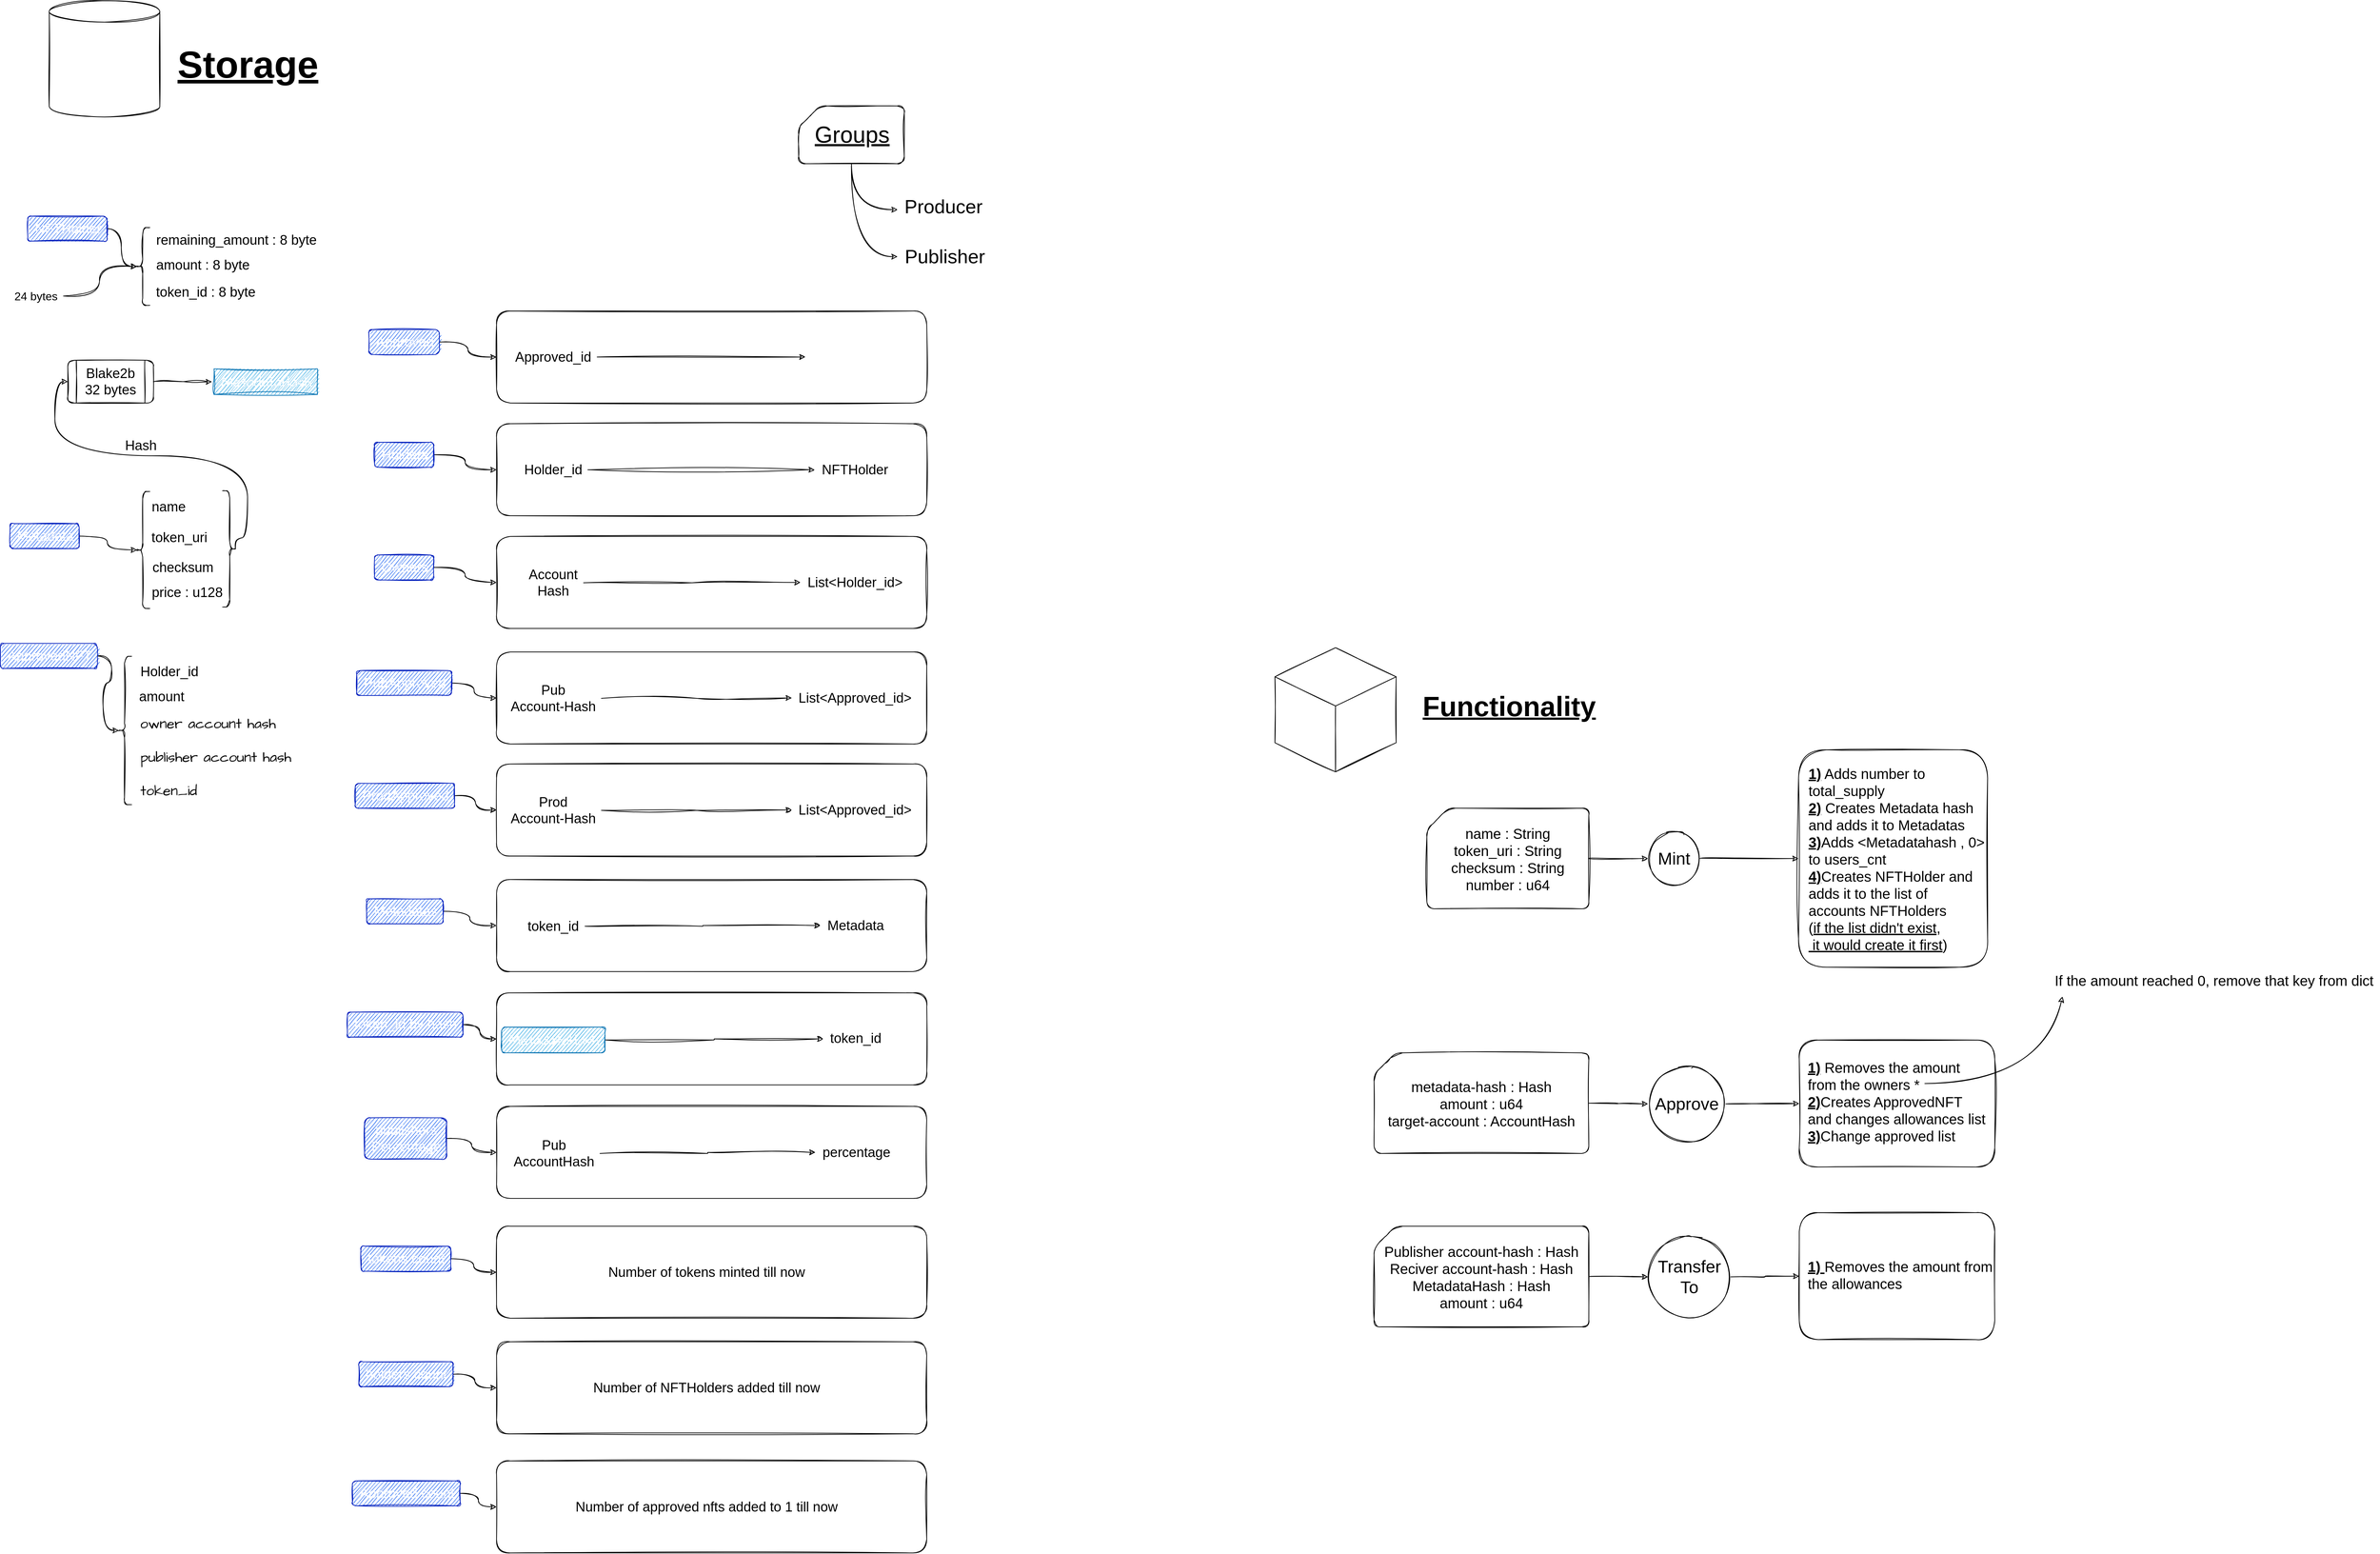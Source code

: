 <mxfile version="20.6.0" type="github">
  <diagram id="slPfWzJpBYyBcs_0Y2tc" name="Page-1">
    <mxGraphModel dx="2431" dy="1477" grid="0" gridSize="10" guides="1" tooltips="1" connect="1" arrows="1" fold="1" page="0" pageScale="1" pageWidth="827" pageHeight="1169" math="0" shadow="0">
      <root>
        <mxCell id="0" />
        <mxCell id="1" parent="0" />
        <mxCell id="fys4buLAGZXGw3ZMUwzv-1" value="" style="shape=cylinder3;whiteSpace=wrap;html=1;boundedLbl=1;backgroundOutline=1;size=15;rounded=1;fillColor=none;fontColor=#ffffff;strokeColor=default;shadow=0;sketch=1;" parent="1" vertex="1">
          <mxGeometry x="-8" y="-107" width="155" height="163" as="geometry" />
        </mxCell>
        <mxCell id="fys4buLAGZXGw3ZMUwzv-2" value="&lt;b style=&quot;font-size: 53px;&quot;&gt;&lt;u style=&quot;font-size: 53px;&quot;&gt;&lt;font style=&quot;font-size: 53px;&quot;&gt;Storage&lt;/font&gt;&lt;/u&gt;&lt;/b&gt;" style="text;html=1;align=center;verticalAlign=middle;resizable=0;points=[];autosize=1;strokeColor=none;fillColor=none;rounded=1;fontSize=53;glass=0;shadow=0;sketch=1;" parent="1" vertex="1">
          <mxGeometry x="162" y="-56" width="215" height="76" as="geometry" />
        </mxCell>
        <mxCell id="fys4buLAGZXGw3ZMUwzv-3" value="" style="shape=curlyBracket;whiteSpace=wrap;html=1;rounded=1;labelPosition=left;verticalLabelPosition=middle;align=right;verticalAlign=middle;fontSize=38;sketch=1;" parent="1" vertex="1">
          <mxGeometry x="113" y="211" width="20" height="109" as="geometry" />
        </mxCell>
        <mxCell id="FFQsLvCmIjyaZJ9t75WD-10" style="edgeStyle=orthogonalEdgeStyle;rounded=1;orthogonalLoop=1;jettySize=auto;html=1;entryX=0.1;entryY=0.5;entryDx=0;entryDy=0;entryPerimeter=0;fontSize=46;sketch=1;curved=1;" parent="1" source="fys4buLAGZXGw3ZMUwzv-8" target="fys4buLAGZXGw3ZMUwzv-3" edge="1">
          <mxGeometry relative="1" as="geometry" />
        </mxCell>
        <mxCell id="fys4buLAGZXGw3ZMUwzv-8" value="NFTHolder" style="text;html=1;align=center;verticalAlign=middle;resizable=0;points=[];autosize=1;strokeColor=#001DBC;fillColor=#0050ef;fontSize=19;strokeWidth=1;rounded=1;sketch=1;fontColor=#ffffff;" parent="1" vertex="1">
          <mxGeometry x="-38" y="195" width="111" height="35" as="geometry" />
        </mxCell>
        <mxCell id="fys4buLAGZXGw3ZMUwzv-4" value="remaining_amount : 8 byte" style="text;html=1;align=center;verticalAlign=middle;resizable=0;points=[];autosize=1;strokeColor=none;fillColor=none;fontSize=19;strokeWidth=1;rounded=1;sketch=1;" parent="1" vertex="1">
          <mxGeometry x="132" y="211" width="243" height="35" as="geometry" />
        </mxCell>
        <mxCell id="FFQsLvCmIjyaZJ9t75WD-22" value="" style="group;sketch=1;rounded=1;" parent="1" vertex="1" connectable="0">
          <mxGeometry x="126" y="416" width="125" height="333" as="geometry" />
        </mxCell>
        <mxCell id="fys4buLAGZXGw3ZMUwzv-5" value="name" style="text;html=1;align=center;verticalAlign=middle;resizable=0;points=[];autosize=1;strokeColor=none;fillColor=none;fontSize=19;strokeWidth=1;rounded=1;sketch=1;" parent="FFQsLvCmIjyaZJ9t75WD-22" vertex="1">
          <mxGeometry y="169" width="66" height="35" as="geometry" />
        </mxCell>
        <mxCell id="fys4buLAGZXGw3ZMUwzv-6" value="token_uri" style="text;html=1;align=center;verticalAlign=middle;resizable=0;points=[];autosize=1;strokeColor=none;fillColor=none;fontSize=19;strokeWidth=1;rounded=1;sketch=1;" parent="FFQsLvCmIjyaZJ9t75WD-22" vertex="1">
          <mxGeometry y="212" width="96" height="35" as="geometry" />
        </mxCell>
        <mxCell id="fys4buLAGZXGw3ZMUwzv-7" value="checksum" style="text;html=1;align=center;verticalAlign=middle;resizable=0;points=[];autosize=1;strokeColor=none;fillColor=none;fontSize=19;strokeWidth=1;rounded=1;sketch=1;" parent="FFQsLvCmIjyaZJ9t75WD-22" vertex="1">
          <mxGeometry x="0.5" y="254" width="104" height="35" as="geometry" />
        </mxCell>
        <mxCell id="FFQsLvCmIjyaZJ9t75WD-30" value="" style="shape=curlyBracket;whiteSpace=wrap;html=1;rounded=1;flipH=1;labelPosition=right;verticalLabelPosition=middle;align=left;verticalAlign=middle;shadow=0;glass=0;strokeColor=default;fontSize=19;fillColor=none;gradientColor=default;sketch=1;" parent="FFQsLvCmIjyaZJ9t75WD-22" vertex="1">
          <mxGeometry x="109" y="164" width="20" height="163" as="geometry" />
        </mxCell>
        <mxCell id="FFQsLvCmIjyaZJ9t75WD-34" value="Hash" style="text;html=1;align=center;verticalAlign=middle;resizable=0;points=[];autosize=1;strokeColor=none;fillColor=none;fontSize=19;sketch=1;rounded=1;" parent="FFQsLvCmIjyaZJ9t75WD-22" vertex="1">
          <mxGeometry x="-37" y="83" width="62" height="35" as="geometry" />
        </mxCell>
        <mxCell id="TIqElKuYXnwf6aJma85_-64" value="price : u128" style="text;html=1;align=center;verticalAlign=middle;resizable=0;points=[];autosize=1;strokeColor=none;fillColor=none;fontSize=19;strokeWidth=1;rounded=1;sketch=1;" vertex="1" parent="FFQsLvCmIjyaZJ9t75WD-22">
          <mxGeometry y="289" width="117" height="35" as="geometry" />
        </mxCell>
        <mxCell id="jut3q2HTJbx5DlrBCJ6_-7" style="edgeStyle=orthogonalEdgeStyle;rounded=1;orthogonalLoop=1;jettySize=auto;html=1;entryX=0.1;entryY=0.5;entryDx=0;entryDy=0;entryPerimeter=0;sketch=1;curved=1;" parent="1" source="FFQsLvCmIjyaZJ9t75WD-25" target="FFQsLvCmIjyaZJ9t75WD-26" edge="1">
          <mxGeometry relative="1" as="geometry" />
        </mxCell>
        <mxCell id="FFQsLvCmIjyaZJ9t75WD-25" value="Metadata" style="text;html=1;align=center;verticalAlign=middle;resizable=0;points=[];autosize=1;strokeColor=#001DBC;fillColor=#0050ef;fontSize=19;strokeWidth=1;rounded=1;fontColor=#ffffff;sketch=1;" parent="1" vertex="1">
          <mxGeometry x="-63" y="626" width="97" height="35" as="geometry" />
        </mxCell>
        <mxCell id="FFQsLvCmIjyaZJ9t75WD-26" value="" style="shape=curlyBracket;whiteSpace=wrap;html=1;rounded=1;labelPosition=left;verticalLabelPosition=middle;align=right;verticalAlign=middle;fontSize=38;sketch=1;" parent="1" vertex="1">
          <mxGeometry x="113" y="581" width="20" height="164" as="geometry" />
        </mxCell>
        <mxCell id="FFQsLvCmIjyaZJ9t75WD-29" value="token_id : 8 byte" style="text;html=1;align=center;verticalAlign=middle;resizable=0;points=[];autosize=1;strokeColor=none;fillColor=none;fontSize=19;strokeWidth=1;rounded=1;sketch=1;" parent="1" vertex="1">
          <mxGeometry x="132" y="284" width="157" height="35" as="geometry" />
        </mxCell>
        <mxCell id="TIqElKuYXnwf6aJma85_-66" style="edgeStyle=orthogonalEdgeStyle;rounded=0;sketch=1;hachureGap=4;jiggle=2;orthogonalLoop=1;jettySize=auto;html=1;entryX=-0.019;entryY=0.508;entryDx=0;entryDy=0;entryPerimeter=0;fontFamily=Architects Daughter;fontSource=https%3A%2F%2Ffonts.googleapis.com%2Fcss%3Ffamily%3DArchitects%2BDaughter;fontSize=16;" edge="1" parent="1" source="FFQsLvCmIjyaZJ9t75WD-31" target="TIqElKuYXnwf6aJma85_-65">
          <mxGeometry relative="1" as="geometry" />
        </mxCell>
        <mxCell id="FFQsLvCmIjyaZJ9t75WD-31" value="Blake2b&lt;br&gt;32 bytes" style="shape=process;whiteSpace=wrap;html=1;backgroundOutline=1;rounded=1;shadow=0;glass=0;strokeColor=default;fontSize=19;fillColor=none;gradientColor=default;sketch=1;" parent="1" vertex="1">
          <mxGeometry x="18" y="397" width="120" height="60" as="geometry" />
        </mxCell>
        <mxCell id="FFQsLvCmIjyaZJ9t75WD-32" style="edgeStyle=orthogonalEdgeStyle;rounded=1;orthogonalLoop=1;jettySize=auto;html=1;exitX=0.1;exitY=0.5;exitDx=0;exitDy=0;exitPerimeter=0;entryX=0;entryY=0.5;entryDx=0;entryDy=0;fontSize=19;sketch=1;curved=1;" parent="1" source="FFQsLvCmIjyaZJ9t75WD-30" target="FFQsLvCmIjyaZJ9t75WD-31" edge="1">
          <mxGeometry relative="1" as="geometry">
            <Array as="points">
              <mxPoint x="270" y="646" />
              <mxPoint x="270" y="531" />
              <mxPoint y="531" />
              <mxPoint y="427" />
            </Array>
          </mxGeometry>
        </mxCell>
        <mxCell id="jut3q2HTJbx5DlrBCJ6_-8" style="edgeStyle=orthogonalEdgeStyle;rounded=1;sketch=1;hachureGap=4;jiggle=2;orthogonalLoop=1;jettySize=auto;html=1;entryX=0.1;entryY=0.5;entryDx=0;entryDy=0;entryPerimeter=0;fontFamily=Architects Daughter;fontSource=https%3A%2F%2Ffonts.googleapis.com%2Fcss%3Ffamily%3DArchitects%2BDaughter;fontSize=16;curved=1;" parent="1" source="FFQsLvCmIjyaZJ9t75WD-36" target="fys4buLAGZXGw3ZMUwzv-3" edge="1">
          <mxGeometry relative="1" as="geometry" />
        </mxCell>
        <mxCell id="FFQsLvCmIjyaZJ9t75WD-36" value="24 bytes" style="text;html=1;align=center;verticalAlign=middle;resizable=0;points=[];autosize=1;fontSize=16;sketch=1;rounded=1;" parent="1" vertex="1">
          <mxGeometry x="-66" y="291.5" width="78" height="31" as="geometry" />
        </mxCell>
        <mxCell id="FFQsLvCmIjyaZJ9t75WD-60" value="Groups" style="text;html=1;align=center;verticalAlign=middle;resizable=0;points=[];autosize=1;strokeColor=none;fillColor=none;fontSize=32;fontStyle=4;sketch=1;rounded=1;" parent="1" vertex="1">
          <mxGeometry x="1055" y="56" width="123" height="50" as="geometry" />
        </mxCell>
        <mxCell id="FFQsLvCmIjyaZJ9t75WD-61" value="Producer" style="text;html=1;align=center;verticalAlign=middle;resizable=0;points=[];autosize=1;strokeColor=none;fillColor=none;fontSize=27;sketch=1;rounded=1;" parent="1" vertex="1">
          <mxGeometry x="1181" y="159.5" width="128" height="44" as="geometry" />
        </mxCell>
        <mxCell id="FFQsLvCmIjyaZJ9t75WD-62" value="Publisher" style="text;html=1;align=center;verticalAlign=middle;resizable=0;points=[];autosize=1;strokeColor=none;fillColor=none;fontSize=27;sketch=1;rounded=1;" parent="1" vertex="1">
          <mxGeometry x="1181" y="230" width="131" height="44" as="geometry" />
        </mxCell>
        <mxCell id="FFQsLvCmIjyaZJ9t75WD-71" style="edgeStyle=orthogonalEdgeStyle;rounded=1;orthogonalLoop=1;jettySize=auto;html=1;entryX=0.001;entryY=0.601;entryDx=0;entryDy=0;entryPerimeter=0;fontSize=27;sketch=1;curved=1;" parent="1" source="FFQsLvCmIjyaZJ9t75WD-64" target="FFQsLvCmIjyaZJ9t75WD-61" edge="1">
          <mxGeometry relative="1" as="geometry" />
        </mxCell>
        <mxCell id="FFQsLvCmIjyaZJ9t75WD-72" style="edgeStyle=orthogonalEdgeStyle;rounded=1;orthogonalLoop=1;jettySize=auto;html=1;entryX=0.001;entryY=0.496;entryDx=0;entryDy=0;entryPerimeter=0;fontSize=27;sketch=1;curved=1;" parent="1" source="FFQsLvCmIjyaZJ9t75WD-64" target="FFQsLvCmIjyaZJ9t75WD-62" edge="1">
          <mxGeometry relative="1" as="geometry" />
        </mxCell>
        <mxCell id="FFQsLvCmIjyaZJ9t75WD-64" value="" style="shape=card;whiteSpace=wrap;html=1;rounded=1;shadow=0;glass=0;strokeColor=default;fontSize=27;fillColor=none;gradientColor=default;sketch=1;" parent="1" vertex="1">
          <mxGeometry x="1042.5" y="40.5" width="148" height="81" as="geometry" />
        </mxCell>
        <mxCell id="FFQsLvCmIjyaZJ9t75WD-73" value="" style="html=1;whiteSpace=wrap;shape=isoCube2;backgroundOutline=1;isoAngle=15;rounded=1;shadow=0;glass=0;strokeColor=default;fontSize=27;fillColor=none;gradientColor=default;sketch=1;" parent="1" vertex="1">
          <mxGeometry x="1710" y="800" width="170" height="174" as="geometry" />
        </mxCell>
        <mxCell id="FFQsLvCmIjyaZJ9t75WD-74" value="Functionality" style="text;html=1;align=center;verticalAlign=middle;resizable=0;points=[];autosize=1;strokeColor=none;fillColor=none;fontSize=39;fontStyle=5;sketch=1;rounded=1;" parent="1" vertex="1">
          <mxGeometry x="1907" y="853" width="261" height="59" as="geometry" />
        </mxCell>
        <mxCell id="FFQsLvCmIjyaZJ9t75WD-81" style="edgeStyle=orthogonalEdgeStyle;rounded=1;orthogonalLoop=1;jettySize=auto;html=1;entryX=0;entryY=0.5;entryDx=0;entryDy=0;fontSize=20;sketch=1;curved=1;" parent="1" source="FFQsLvCmIjyaZJ9t75WD-75" target="FFQsLvCmIjyaZJ9t75WD-80" edge="1">
          <mxGeometry relative="1" as="geometry" />
        </mxCell>
        <mxCell id="FFQsLvCmIjyaZJ9t75WD-75" value="Mint" style="ellipse;whiteSpace=wrap;html=1;aspect=fixed;rounded=1;shadow=0;glass=0;strokeColor=default;fontSize=24;fillColor=none;gradientColor=default;sketch=1;" parent="1" vertex="1">
          <mxGeometry x="2233" y="1059" width="73" height="73" as="geometry" />
        </mxCell>
        <mxCell id="FFQsLvCmIjyaZJ9t75WD-78" style="edgeStyle=orthogonalEdgeStyle;rounded=1;orthogonalLoop=1;jettySize=auto;html=1;entryX=0;entryY=0.5;entryDx=0;entryDy=0;fontSize=20;sketch=1;curved=1;" parent="1" source="FFQsLvCmIjyaZJ9t75WD-77" target="FFQsLvCmIjyaZJ9t75WD-75" edge="1">
          <mxGeometry relative="1" as="geometry" />
        </mxCell>
        <mxCell id="FFQsLvCmIjyaZJ9t75WD-77" value="name : String&lt;br style=&quot;font-size: 20px;&quot;&gt;token_uri : String&lt;br style=&quot;font-size: 20px;&quot;&gt;checksum : String&lt;br style=&quot;font-size: 20px;&quot;&gt;number : u64" style="shape=card;whiteSpace=wrap;html=1;rounded=1;shadow=0;glass=0;strokeColor=default;fontSize=20;fillColor=none;gradientColor=default;sketch=1;" parent="1" vertex="1">
          <mxGeometry x="1923" y="1025" width="227" height="141" as="geometry" />
        </mxCell>
        <mxCell id="FFQsLvCmIjyaZJ9t75WD-80" value="&lt;div style=&quot;text-align: center;&quot;&gt;&lt;br&gt;&lt;/div&gt;" style="rounded=1;whiteSpace=wrap;html=1;shadow=0;glass=0;strokeColor=default;fontSize=20;fillColor=none;gradientColor=default;align=left;sketch=1;" parent="1" vertex="1">
          <mxGeometry x="2444" y="943.13" width="265" height="304.75" as="geometry" />
        </mxCell>
        <mxCell id="FFQsLvCmIjyaZJ9t75WD-82" value="&lt;b&gt;&lt;u&gt;1)&lt;/u&gt;&lt;/b&gt; Adds number to &lt;br&gt;total_supply&lt;br&gt;&lt;b&gt;&lt;u&gt;2)&lt;/u&gt;&lt;/b&gt; Creates Metadata hash &lt;br&gt;and adds it to Metadatas&lt;br&gt;&lt;b&gt;&lt;u&gt;3)&lt;/u&gt;&lt;/b&gt;Adds &amp;lt;Metadatahash , 0&amp;gt;&lt;br&gt;to users_cnt&lt;br&gt;&lt;b&gt;&lt;u&gt;4)&lt;/u&gt;&lt;/b&gt;Creates NFTHolder and &lt;br&gt;adds it to the list of &lt;br&gt;accounts NFTHolders&lt;br&gt;(&lt;u&gt;if the list didn&#39;t exist,&lt;br&gt;&amp;nbsp;it would create it first&lt;/u&gt;)" style="text;align=left;verticalAlign=middle;resizable=0;points=[];autosize=1;strokeColor=none;fillColor=none;fontSize=20;labelPosition=center;verticalLabelPosition=middle;html=1;sketch=1;rounded=1;" parent="1" vertex="1">
          <mxGeometry x="2456" y="957.5" width="265" height="276" as="geometry" />
        </mxCell>
        <mxCell id="FFQsLvCmIjyaZJ9t75WD-90" value="" style="shape=curlyBracket;whiteSpace=wrap;html=1;rounded=1;labelPosition=left;verticalLabelPosition=middle;align=right;verticalAlign=middle;fontSize=38;sketch=1;" parent="1" vertex="1">
          <mxGeometry x="87.5" y="812" width="20" height="208" as="geometry" />
        </mxCell>
        <mxCell id="FFQsLvCmIjyaZJ9t75WD-91" style="edgeStyle=orthogonalEdgeStyle;rounded=1;orthogonalLoop=1;jettySize=auto;html=1;entryX=0.1;entryY=0.5;entryDx=0;entryDy=0;entryPerimeter=0;fontSize=46;sketch=1;curved=1;" parent="1" source="FFQsLvCmIjyaZJ9t75WD-92" target="FFQsLvCmIjyaZJ9t75WD-90" edge="1">
          <mxGeometry relative="1" as="geometry" />
        </mxCell>
        <mxCell id="FFQsLvCmIjyaZJ9t75WD-92" value="ApprovedNFT" style="text;html=1;align=center;verticalAlign=middle;resizable=0;points=[];autosize=1;strokeColor=#001DBC;fillColor=#0050ef;fontSize=19;strokeWidth=1;rounded=1;sketch=1;fontColor=#ffffff;" parent="1" vertex="1">
          <mxGeometry x="-76.5" y="794" width="136" height="35" as="geometry" />
        </mxCell>
        <mxCell id="FFQsLvCmIjyaZJ9t75WD-94" value="amount" style="text;html=1;align=left;verticalAlign=middle;resizable=0;points=[];autosize=1;strokeColor=none;fillColor=none;fontSize=19;strokeWidth=1;rounded=1;sketch=1;" parent="1" vertex="1">
          <mxGeometry x="116" y="851" width="81" height="35" as="geometry" />
        </mxCell>
        <mxCell id="FFQsLvCmIjyaZJ9t75WD-95" style="edgeStyle=orthogonalEdgeStyle;rounded=1;orthogonalLoop=1;jettySize=auto;html=1;entryX=0;entryY=0.5;entryDx=0;entryDy=0;fontSize=20;sketch=1;curved=1;" parent="1" source="FFQsLvCmIjyaZJ9t75WD-96" target="FFQsLvCmIjyaZJ9t75WD-99" edge="1">
          <mxGeometry relative="1" as="geometry" />
        </mxCell>
        <mxCell id="FFQsLvCmIjyaZJ9t75WD-96" value="Approve" style="ellipse;whiteSpace=wrap;html=1;aspect=fixed;rounded=1;shadow=0;glass=0;strokeColor=default;fontSize=24;fillColor=none;gradientColor=default;sketch=1;" parent="1" vertex="1">
          <mxGeometry x="2233" y="1385" width="109" height="109" as="geometry" />
        </mxCell>
        <mxCell id="FFQsLvCmIjyaZJ9t75WD-97" style="edgeStyle=orthogonalEdgeStyle;rounded=1;orthogonalLoop=1;jettySize=auto;html=1;entryX=0;entryY=0.5;entryDx=0;entryDy=0;fontSize=20;sketch=1;curved=1;" parent="1" source="FFQsLvCmIjyaZJ9t75WD-98" target="FFQsLvCmIjyaZJ9t75WD-96" edge="1">
          <mxGeometry relative="1" as="geometry" />
        </mxCell>
        <mxCell id="FFQsLvCmIjyaZJ9t75WD-98" value="metadata-hash : Hash&lt;br&gt;amount : u64&lt;br&gt;target-account : AccountHash" style="shape=card;whiteSpace=wrap;html=1;rounded=1;shadow=0;glass=0;strokeColor=default;fontSize=20;fillColor=none;gradientColor=default;sketch=1;" parent="1" vertex="1">
          <mxGeometry x="1849" y="1368" width="301" height="141" as="geometry" />
        </mxCell>
        <mxCell id="FFQsLvCmIjyaZJ9t75WD-99" value="&lt;div style=&quot;text-align: center;&quot;&gt;&lt;br&gt;&lt;/div&gt;" style="rounded=1;whiteSpace=wrap;html=1;shadow=0;glass=0;strokeColor=default;fontSize=20;fillColor=none;gradientColor=default;align=left;sketch=1;" parent="1" vertex="1">
          <mxGeometry x="2445" y="1350" width="274" height="178" as="geometry" />
        </mxCell>
        <mxCell id="FFQsLvCmIjyaZJ9t75WD-100" value="&lt;b&gt;&lt;u&gt;1)&lt;/u&gt;&lt;/b&gt; Removes the amount&amp;nbsp;&lt;br&gt;from the owners *&lt;br&gt;&lt;b&gt;&lt;u&gt;2)&lt;/u&gt;&lt;/b&gt;Creates ApprovedNFT&amp;nbsp;&lt;br&gt;and changes allowances list&lt;br&gt;&lt;b&gt;&lt;u&gt;3)&lt;/u&gt;&lt;/b&gt;Change approved list" style="text;align=left;verticalAlign=middle;resizable=0;points=[];autosize=1;strokeColor=none;fillColor=none;fontSize=20;labelPosition=center;verticalLabelPosition=middle;html=1;sketch=1;rounded=1;" parent="1" vertex="1">
          <mxGeometry x="2455" y="1370" width="267" height="132" as="geometry" />
        </mxCell>
        <mxCell id="FFQsLvCmIjyaZJ9t75WD-107" value="" style="endArrow=classic;html=1;rounded=1;fontSize=20;sketch=1;curved=1;" parent="1" edge="1">
          <mxGeometry width="50" height="50" relative="1" as="geometry">
            <mxPoint x="2621" y="1411" as="sourcePoint" />
            <mxPoint x="2814" y="1289" as="targetPoint" />
            <Array as="points">
              <mxPoint x="2786" y="1408" />
            </Array>
          </mxGeometry>
        </mxCell>
        <mxCell id="FFQsLvCmIjyaZJ9t75WD-108" value="If the amount reached 0, remove that key from dict" style="text;html=1;align=center;verticalAlign=middle;resizable=0;points=[];autosize=1;strokeColor=none;fillColor=none;fontSize=20;sketch=1;rounded=1;" parent="1" vertex="1">
          <mxGeometry x="2793" y="1247.88" width="465" height="36" as="geometry" />
        </mxCell>
        <mxCell id="jut3q2HTJbx5DlrBCJ6_-1" style="edgeStyle=orthogonalEdgeStyle;rounded=1;orthogonalLoop=1;jettySize=auto;html=1;entryX=0;entryY=0.5;entryDx=0;entryDy=0;fontSize=20;sketch=1;curved=1;" parent="1" source="jut3q2HTJbx5DlrBCJ6_-2" target="jut3q2HTJbx5DlrBCJ6_-5" edge="1">
          <mxGeometry relative="1" as="geometry" />
        </mxCell>
        <mxCell id="jut3q2HTJbx5DlrBCJ6_-2" value="Transfer&lt;br&gt;To" style="ellipse;whiteSpace=wrap;html=1;aspect=fixed;rounded=1;shadow=0;glass=0;strokeColor=default;fontSize=24;fillColor=none;gradientColor=default;sketch=1;" parent="1" vertex="1">
          <mxGeometry x="2233" y="1624" width="116" height="116" as="geometry" />
        </mxCell>
        <mxCell id="jut3q2HTJbx5DlrBCJ6_-3" style="edgeStyle=orthogonalEdgeStyle;rounded=1;orthogonalLoop=1;jettySize=auto;html=1;entryX=0;entryY=0.5;entryDx=0;entryDy=0;fontSize=20;sketch=1;curved=1;" parent="1" source="jut3q2HTJbx5DlrBCJ6_-4" target="jut3q2HTJbx5DlrBCJ6_-2" edge="1">
          <mxGeometry relative="1" as="geometry" />
        </mxCell>
        <mxCell id="jut3q2HTJbx5DlrBCJ6_-4" value="Publisher account-hash : Hash&lt;br&gt;Reciver account-hash : Hash&lt;br&gt;MetadataHash : Hash&lt;br&gt;amount : u64" style="shape=card;whiteSpace=wrap;html=1;rounded=1;shadow=0;glass=0;strokeColor=default;fontSize=20;fillColor=none;gradientColor=default;sketch=1;" parent="1" vertex="1">
          <mxGeometry x="1849" y="1611" width="301" height="141" as="geometry" />
        </mxCell>
        <mxCell id="jut3q2HTJbx5DlrBCJ6_-5" value="&lt;div style=&quot;text-align: center;&quot;&gt;&lt;br&gt;&lt;/div&gt;" style="rounded=1;whiteSpace=wrap;html=1;shadow=0;glass=0;strokeColor=default;fontSize=20;fillColor=none;gradientColor=default;align=left;sketch=1;" parent="1" vertex="1">
          <mxGeometry x="2445" y="1592" width="274" height="178" as="geometry" />
        </mxCell>
        <mxCell id="jut3q2HTJbx5DlrBCJ6_-6" value="&lt;u style=&quot;font-weight: bold;&quot;&gt;1) &lt;/u&gt;Removes the amount from&lt;br&gt;the allowances&amp;nbsp;" style="text;align=left;verticalAlign=middle;resizable=0;points=[];autosize=1;strokeColor=none;fillColor=none;fontSize=20;labelPosition=center;verticalLabelPosition=middle;html=1;sketch=1;rounded=1;" parent="1" vertex="1">
          <mxGeometry x="2455" y="1649" width="277" height="60" as="geometry" />
        </mxCell>
        <mxCell id="jut3q2HTJbx5DlrBCJ6_-9" value="Holder_id" style="text;html=1;align=center;verticalAlign=middle;resizable=0;points=[];autosize=1;strokeColor=none;fillColor=none;fontSize=19;strokeWidth=1;rounded=1;sketch=1;" parent="1" vertex="1">
          <mxGeometry x="110" y="816" width="99" height="35" as="geometry" />
        </mxCell>
        <mxCell id="TIqElKuYXnwf6aJma85_-1" value="" style="rounded=1;whiteSpace=wrap;html=1;sketch=1;" vertex="1" parent="1">
          <mxGeometry x="619" y="328" width="603" height="129" as="geometry" />
        </mxCell>
        <mxCell id="TIqElKuYXnwf6aJma85_-3" style="edgeStyle=orthogonalEdgeStyle;rounded=0;orthogonalLoop=1;jettySize=auto;html=1;entryX=0;entryY=0.5;entryDx=0;entryDy=0;curved=1;sketch=1;" edge="1" parent="1" source="TIqElKuYXnwf6aJma85_-2" target="TIqElKuYXnwf6aJma85_-1">
          <mxGeometry relative="1" as="geometry" />
        </mxCell>
        <mxCell id="TIqElKuYXnwf6aJma85_-2" value="Approved" style="text;html=1;align=center;verticalAlign=middle;resizable=0;points=[];autosize=1;strokeColor=#001DBC;fillColor=#0050ef;fontSize=19;strokeWidth=1;rounded=1;sketch=1;fontColor=#ffffff;" vertex="1" parent="1">
          <mxGeometry x="440" y="354" width="99" height="35" as="geometry" />
        </mxCell>
        <mxCell id="TIqElKuYXnwf6aJma85_-6" style="edgeStyle=orthogonalEdgeStyle;rounded=0;sketch=1;hachureGap=4;jiggle=2;orthogonalLoop=1;jettySize=auto;html=1;fontFamily=Architects Daughter;fontSource=https%3A%2F%2Ffonts.googleapis.com%2Fcss%3Ffamily%3DArchitects%2BDaughter;fontSize=16;" edge="1" parent="1" source="TIqElKuYXnwf6aJma85_-4" target="TIqElKuYXnwf6aJma85_-5">
          <mxGeometry relative="1" as="geometry" />
        </mxCell>
        <mxCell id="TIqElKuYXnwf6aJma85_-4" value="Approved_id" style="text;html=1;align=center;verticalAlign=middle;resizable=0;points=[];autosize=1;strokeColor=none;fillColor=none;fontSize=19;strokeWidth=1;rounded=1;sketch=1;" vertex="1" parent="1">
          <mxGeometry x="635" y="375" width="125" height="35" as="geometry" />
        </mxCell>
        <mxCell id="TIqElKuYXnwf6aJma85_-5" value="&lt;span style=&quot;color: rgb(255, 255, 255);&quot;&gt;ApprovedNFT&lt;/span&gt;" style="text;html=1;align=center;verticalAlign=middle;resizable=0;points=[];autosize=1;strokeColor=none;fillColor=none;fontSize=19;strokeWidth=1;rounded=1;sketch=1;" vertex="1" parent="1">
          <mxGeometry x="1052" y="375" width="136" height="35" as="geometry" />
        </mxCell>
        <mxCell id="TIqElKuYXnwf6aJma85_-7" value="" style="rounded=1;whiteSpace=wrap;html=1;sketch=1;" vertex="1" parent="1">
          <mxGeometry x="619" y="486" width="603" height="129" as="geometry" />
        </mxCell>
        <mxCell id="TIqElKuYXnwf6aJma85_-8" style="edgeStyle=orthogonalEdgeStyle;rounded=0;orthogonalLoop=1;jettySize=auto;html=1;entryX=0;entryY=0.5;entryDx=0;entryDy=0;curved=1;sketch=1;" edge="1" parent="1" source="TIqElKuYXnwf6aJma85_-9" target="TIqElKuYXnwf6aJma85_-7">
          <mxGeometry relative="1" as="geometry" />
        </mxCell>
        <mxCell id="TIqElKuYXnwf6aJma85_-9" value="Holders" style="text;html=1;align=center;verticalAlign=middle;resizable=0;points=[];autosize=1;strokeColor=#001DBC;fillColor=#0050ef;fontSize=19;strokeWidth=1;rounded=1;sketch=1;fontColor=#ffffff;" vertex="1" parent="1">
          <mxGeometry x="448" y="512" width="83" height="35" as="geometry" />
        </mxCell>
        <mxCell id="TIqElKuYXnwf6aJma85_-10" style="edgeStyle=orthogonalEdgeStyle;rounded=0;sketch=1;hachureGap=4;jiggle=2;orthogonalLoop=1;jettySize=auto;html=1;fontFamily=Architects Daughter;fontSource=https%3A%2F%2Ffonts.googleapis.com%2Fcss%3Ffamily%3DArchitects%2BDaughter;fontSize=16;" edge="1" parent="1" source="TIqElKuYXnwf6aJma85_-11" target="TIqElKuYXnwf6aJma85_-12">
          <mxGeometry relative="1" as="geometry" />
        </mxCell>
        <mxCell id="TIqElKuYXnwf6aJma85_-11" value="Holder_id" style="text;html=1;align=center;verticalAlign=middle;resizable=0;points=[];autosize=1;strokeColor=none;fillColor=none;fontSize=19;strokeWidth=1;rounded=1;sketch=1;" vertex="1" parent="1">
          <mxGeometry x="648" y="533" width="99" height="35" as="geometry" />
        </mxCell>
        <mxCell id="TIqElKuYXnwf6aJma85_-12" value="NFTHolder" style="text;html=1;align=center;verticalAlign=middle;resizable=0;points=[];autosize=1;strokeColor=none;fillColor=none;fontSize=19;strokeWidth=1;rounded=1;sketch=1;" vertex="1" parent="1">
          <mxGeometry x="1065" y="533" width="111" height="35" as="geometry" />
        </mxCell>
        <mxCell id="TIqElKuYXnwf6aJma85_-13" value="" style="rounded=1;whiteSpace=wrap;html=1;sketch=1;" vertex="1" parent="1">
          <mxGeometry x="619" y="644" width="603" height="129" as="geometry" />
        </mxCell>
        <mxCell id="TIqElKuYXnwf6aJma85_-14" style="edgeStyle=orthogonalEdgeStyle;rounded=0;orthogonalLoop=1;jettySize=auto;html=1;entryX=0;entryY=0.5;entryDx=0;entryDy=0;curved=1;sketch=1;" edge="1" parent="1" source="TIqElKuYXnwf6aJma85_-15" target="TIqElKuYXnwf6aJma85_-13">
          <mxGeometry relative="1" as="geometry" />
        </mxCell>
        <mxCell id="TIqElKuYXnwf6aJma85_-15" value="Owners" style="text;html=1;align=center;verticalAlign=middle;resizable=0;points=[];autosize=1;strokeColor=#001DBC;fillColor=#0050ef;fontSize=19;strokeWidth=1;rounded=1;sketch=1;fontColor=#ffffff;" vertex="1" parent="1">
          <mxGeometry x="448" y="670" width="83" height="35" as="geometry" />
        </mxCell>
        <mxCell id="TIqElKuYXnwf6aJma85_-16" style="edgeStyle=orthogonalEdgeStyle;rounded=0;sketch=1;hachureGap=4;jiggle=2;orthogonalLoop=1;jettySize=auto;html=1;fontFamily=Architects Daughter;fontSource=https%3A%2F%2Ffonts.googleapis.com%2Fcss%3Ffamily%3DArchitects%2BDaughter;fontSize=16;" edge="1" parent="1" source="TIqElKuYXnwf6aJma85_-17" target="TIqElKuYXnwf6aJma85_-18">
          <mxGeometry relative="1" as="geometry" />
        </mxCell>
        <mxCell id="TIqElKuYXnwf6aJma85_-17" value="Account&lt;br&gt;Hash" style="text;html=1;align=center;verticalAlign=middle;resizable=0;points=[];autosize=1;strokeColor=none;fillColor=none;fontSize=19;strokeWidth=1;rounded=1;sketch=1;" vertex="1" parent="1">
          <mxGeometry x="654" y="680" width="87" height="58" as="geometry" />
        </mxCell>
        <mxCell id="TIqElKuYXnwf6aJma85_-18" value="List&amp;lt;Holder_id&amp;gt;" style="text;html=1;align=center;verticalAlign=middle;resizable=0;points=[];autosize=1;strokeColor=none;fillColor=none;fontSize=19;strokeWidth=1;rounded=1;sketch=1;" vertex="1" parent="1">
          <mxGeometry x="1045" y="691" width="151" height="35" as="geometry" />
        </mxCell>
        <mxCell id="TIqElKuYXnwf6aJma85_-19" value="" style="rounded=1;whiteSpace=wrap;html=1;sketch=1;" vertex="1" parent="1">
          <mxGeometry x="619" y="806" width="603" height="129" as="geometry" />
        </mxCell>
        <mxCell id="TIqElKuYXnwf6aJma85_-20" style="edgeStyle=orthogonalEdgeStyle;rounded=0;orthogonalLoop=1;jettySize=auto;html=1;entryX=0;entryY=0.5;entryDx=0;entryDy=0;curved=1;sketch=1;" edge="1" parent="1" source="TIqElKuYXnwf6aJma85_-21" target="TIqElKuYXnwf6aJma85_-19">
          <mxGeometry relative="1" as="geometry" />
        </mxCell>
        <mxCell id="TIqElKuYXnwf6aJma85_-21" value="PubApproved" style="text;html=1;align=center;verticalAlign=middle;resizable=0;points=[];autosize=1;strokeColor=#001DBC;fillColor=#0050ef;fontSize=19;strokeWidth=1;rounded=1;sketch=1;fontColor=#ffffff;" vertex="1" parent="1">
          <mxGeometry x="423" y="832" width="133" height="35" as="geometry" />
        </mxCell>
        <mxCell id="TIqElKuYXnwf6aJma85_-22" style="edgeStyle=orthogonalEdgeStyle;rounded=0;sketch=1;hachureGap=4;jiggle=2;orthogonalLoop=1;jettySize=auto;html=1;fontFamily=Architects Daughter;fontSource=https%3A%2F%2Ffonts.googleapis.com%2Fcss%3Ffamily%3DArchitects%2BDaughter;fontSize=16;" edge="1" parent="1" source="TIqElKuYXnwf6aJma85_-23" target="TIqElKuYXnwf6aJma85_-24">
          <mxGeometry relative="1" as="geometry" />
        </mxCell>
        <mxCell id="TIqElKuYXnwf6aJma85_-23" value="Pub&lt;br&gt;Account-Hash" style="text;html=1;align=center;verticalAlign=middle;resizable=0;points=[];autosize=1;strokeColor=none;fillColor=none;fontSize=19;strokeWidth=1;rounded=1;sketch=1;" vertex="1" parent="1">
          <mxGeometry x="629" y="842" width="137" height="58" as="geometry" />
        </mxCell>
        <mxCell id="TIqElKuYXnwf6aJma85_-24" value="List&amp;lt;Approved_id&amp;gt;" style="text;html=1;align=center;verticalAlign=middle;resizable=0;points=[];autosize=1;strokeColor=none;fillColor=none;fontSize=19;strokeWidth=1;rounded=1;sketch=1;" vertex="1" parent="1">
          <mxGeometry x="1033" y="853" width="176" height="35" as="geometry" />
        </mxCell>
        <mxCell id="TIqElKuYXnwf6aJma85_-25" value="" style="rounded=1;whiteSpace=wrap;html=1;sketch=1;" vertex="1" parent="1">
          <mxGeometry x="619" y="963" width="603" height="129" as="geometry" />
        </mxCell>
        <mxCell id="TIqElKuYXnwf6aJma85_-26" style="edgeStyle=orthogonalEdgeStyle;rounded=0;orthogonalLoop=1;jettySize=auto;html=1;entryX=0;entryY=0.5;entryDx=0;entryDy=0;curved=1;sketch=1;" edge="1" parent="1" source="TIqElKuYXnwf6aJma85_-27" target="TIqElKuYXnwf6aJma85_-25">
          <mxGeometry relative="1" as="geometry" />
        </mxCell>
        <mxCell id="TIqElKuYXnwf6aJma85_-27" value="ProdApproved" style="text;html=1;align=center;verticalAlign=middle;resizable=0;points=[];autosize=1;strokeColor=#001DBC;fillColor=#0050ef;fontSize=19;strokeWidth=1;rounded=1;sketch=1;fontColor=#ffffff;" vertex="1" parent="1">
          <mxGeometry x="421" y="990" width="139" height="35" as="geometry" />
        </mxCell>
        <mxCell id="TIqElKuYXnwf6aJma85_-28" style="edgeStyle=orthogonalEdgeStyle;rounded=0;sketch=1;hachureGap=4;jiggle=2;orthogonalLoop=1;jettySize=auto;html=1;fontFamily=Architects Daughter;fontSource=https%3A%2F%2Ffonts.googleapis.com%2Fcss%3Ffamily%3DArchitects%2BDaughter;fontSize=16;" edge="1" parent="1" source="TIqElKuYXnwf6aJma85_-29" target="TIqElKuYXnwf6aJma85_-30">
          <mxGeometry relative="1" as="geometry" />
        </mxCell>
        <mxCell id="TIqElKuYXnwf6aJma85_-29" value="Prod&lt;br&gt;Account-Hash" style="text;html=1;align=center;verticalAlign=middle;resizable=0;points=[];autosize=1;strokeColor=none;fillColor=none;fontSize=19;strokeWidth=1;rounded=1;sketch=1;" vertex="1" parent="1">
          <mxGeometry x="629" y="999" width="137" height="58" as="geometry" />
        </mxCell>
        <mxCell id="TIqElKuYXnwf6aJma85_-30" value="List&amp;lt;Approved_id&amp;gt;" style="text;html=1;align=center;verticalAlign=middle;resizable=0;points=[];autosize=1;strokeColor=none;fillColor=none;fontSize=19;strokeWidth=1;rounded=1;sketch=1;" vertex="1" parent="1">
          <mxGeometry x="1033" y="1010" width="176" height="35" as="geometry" />
        </mxCell>
        <mxCell id="TIqElKuYXnwf6aJma85_-31" value="" style="rounded=1;whiteSpace=wrap;html=1;sketch=1;" vertex="1" parent="1">
          <mxGeometry x="619" y="1125" width="603" height="129" as="geometry" />
        </mxCell>
        <mxCell id="TIqElKuYXnwf6aJma85_-32" style="edgeStyle=orthogonalEdgeStyle;rounded=0;orthogonalLoop=1;jettySize=auto;html=1;entryX=0;entryY=0.5;entryDx=0;entryDy=0;curved=1;sketch=1;" edge="1" parent="1" source="TIqElKuYXnwf6aJma85_-33" target="TIqElKuYXnwf6aJma85_-31">
          <mxGeometry relative="1" as="geometry" />
        </mxCell>
        <mxCell id="TIqElKuYXnwf6aJma85_-33" value="Metadatas" style="text;html=1;align=center;verticalAlign=middle;resizable=0;points=[];autosize=1;strokeColor=#001DBC;fillColor=#0050ef;fontSize=19;strokeWidth=1;rounded=1;sketch=1;fontColor=#ffffff;" vertex="1" parent="1">
          <mxGeometry x="437" y="1152" width="107" height="35" as="geometry" />
        </mxCell>
        <mxCell id="TIqElKuYXnwf6aJma85_-34" style="edgeStyle=orthogonalEdgeStyle;rounded=0;sketch=1;hachureGap=4;jiggle=2;orthogonalLoop=1;jettySize=auto;html=1;fontFamily=Architects Daughter;fontSource=https%3A%2F%2Ffonts.googleapis.com%2Fcss%3Ffamily%3DArchitects%2BDaughter;fontSize=16;" edge="1" parent="1" source="TIqElKuYXnwf6aJma85_-35" target="TIqElKuYXnwf6aJma85_-36">
          <mxGeometry relative="1" as="geometry" />
        </mxCell>
        <mxCell id="TIqElKuYXnwf6aJma85_-35" value="token_id" style="text;html=1;align=center;verticalAlign=middle;resizable=0;points=[];autosize=1;strokeColor=none;fillColor=none;fontSize=19;strokeWidth=1;rounded=1;sketch=1;" vertex="1" parent="1">
          <mxGeometry x="653" y="1173" width="90" height="35" as="geometry" />
        </mxCell>
        <mxCell id="TIqElKuYXnwf6aJma85_-36" value="Metadata" style="text;html=1;align=center;verticalAlign=middle;resizable=0;points=[];autosize=1;strokeColor=none;fillColor=none;fontSize=19;strokeWidth=1;rounded=1;sketch=1;" vertex="1" parent="1">
          <mxGeometry x="1073" y="1172" width="97" height="35" as="geometry" />
        </mxCell>
        <mxCell id="TIqElKuYXnwf6aJma85_-37" value="" style="rounded=1;whiteSpace=wrap;html=1;sketch=1;" vertex="1" parent="1">
          <mxGeometry x="619" y="1283.88" width="603" height="129" as="geometry" />
        </mxCell>
        <mxCell id="TIqElKuYXnwf6aJma85_-38" style="edgeStyle=orthogonalEdgeStyle;rounded=0;orthogonalLoop=1;jettySize=auto;html=1;entryX=0;entryY=0.5;entryDx=0;entryDy=0;curved=1;sketch=1;" edge="1" parent="1" source="TIqElKuYXnwf6aJma85_-39" target="TIqElKuYXnwf6aJma85_-37">
          <mxGeometry relative="1" as="geometry" />
        </mxCell>
        <mxCell id="TIqElKuYXnwf6aJma85_-39" value="token_id by hash" style="text;html=1;align=center;verticalAlign=middle;resizable=0;points=[];autosize=1;strokeColor=#001DBC;fillColor=#0050ef;fontSize=19;strokeWidth=1;rounded=1;sketch=1;fontColor=#ffffff;" vertex="1" parent="1">
          <mxGeometry x="410" y="1310.88" width="162" height="35" as="geometry" />
        </mxCell>
        <mxCell id="TIqElKuYXnwf6aJma85_-40" style="edgeStyle=orthogonalEdgeStyle;rounded=0;sketch=1;hachureGap=4;jiggle=2;orthogonalLoop=1;jettySize=auto;html=1;fontFamily=Architects Daughter;fontSource=https%3A%2F%2Ffonts.googleapis.com%2Fcss%3Ffamily%3DArchitects%2BDaughter;fontSize=16;" edge="1" parent="1" source="TIqElKuYXnwf6aJma85_-41" target="TIqElKuYXnwf6aJma85_-42">
          <mxGeometry relative="1" as="geometry" />
        </mxCell>
        <mxCell id="TIqElKuYXnwf6aJma85_-41" value="&lt;span style=&quot;font-family: &amp;quot;Architects Daughter&amp;quot;; font-size: 20px;&quot;&gt;MetadataHash&lt;/span&gt;" style="text;html=1;align=center;verticalAlign=middle;resizable=0;points=[];autosize=1;strokeColor=#006EAF;fillColor=#1ba1e2;fontSize=19;strokeWidth=1;rounded=1;sketch=1;fontColor=#ffffff;" vertex="1" parent="1">
          <mxGeometry x="626" y="1331.88" width="145" height="36" as="geometry" />
        </mxCell>
        <mxCell id="TIqElKuYXnwf6aJma85_-42" value="token_id" style="text;html=1;align=center;verticalAlign=middle;resizable=0;points=[];autosize=1;strokeColor=none;fillColor=none;fontSize=19;strokeWidth=1;rounded=1;sketch=1;" vertex="1" parent="1">
          <mxGeometry x="1077" y="1330.88" width="90" height="35" as="geometry" />
        </mxCell>
        <mxCell id="TIqElKuYXnwf6aJma85_-43" value="" style="rounded=1;whiteSpace=wrap;html=1;sketch=1;" vertex="1" parent="1">
          <mxGeometry x="619" y="1443" width="603" height="129" as="geometry" />
        </mxCell>
        <mxCell id="TIqElKuYXnwf6aJma85_-44" style="edgeStyle=orthogonalEdgeStyle;rounded=0;orthogonalLoop=1;jettySize=auto;html=1;entryX=0;entryY=0.5;entryDx=0;entryDy=0;curved=1;sketch=1;" edge="1" parent="1" source="TIqElKuYXnwf6aJma85_-45" target="TIqElKuYXnwf6aJma85_-43">
          <mxGeometry relative="1" as="geometry" />
        </mxCell>
        <mxCell id="TIqElKuYXnwf6aJma85_-45" value="publishers&lt;br&gt;Percentage" style="text;html=1;align=center;verticalAlign=middle;resizable=0;points=[];autosize=1;strokeColor=#001DBC;fillColor=#0050ef;fontSize=19;strokeWidth=1;rounded=1;sketch=1;fontColor=#ffffff;" vertex="1" parent="1">
          <mxGeometry x="434" y="1459" width="115" height="58" as="geometry" />
        </mxCell>
        <mxCell id="TIqElKuYXnwf6aJma85_-46" style="edgeStyle=orthogonalEdgeStyle;rounded=0;sketch=1;hachureGap=4;jiggle=2;orthogonalLoop=1;jettySize=auto;html=1;fontFamily=Architects Daughter;fontSource=https%3A%2F%2Ffonts.googleapis.com%2Fcss%3Ffamily%3DArchitects%2BDaughter;fontSize=16;" edge="1" parent="1" source="TIqElKuYXnwf6aJma85_-47" target="TIqElKuYXnwf6aJma85_-48">
          <mxGeometry relative="1" as="geometry" />
        </mxCell>
        <mxCell id="TIqElKuYXnwf6aJma85_-47" value="Pub&lt;br&gt;AccountHash" style="text;html=1;align=center;verticalAlign=middle;resizable=0;points=[];autosize=1;strokeColor=none;fillColor=none;fontSize=19;strokeWidth=1;rounded=1;sketch=1;" vertex="1" parent="1">
          <mxGeometry x="633" y="1480" width="131" height="58" as="geometry" />
        </mxCell>
        <mxCell id="TIqElKuYXnwf6aJma85_-48" value="percentage" style="text;html=1;align=center;verticalAlign=middle;resizable=0;points=[];autosize=1;strokeColor=none;fillColor=none;fontSize=19;strokeWidth=1;rounded=1;sketch=1;" vertex="1" parent="1">
          <mxGeometry x="1066" y="1490" width="113" height="35" as="geometry" />
        </mxCell>
        <mxCell id="TIqElKuYXnwf6aJma85_-49" value="" style="rounded=1;whiteSpace=wrap;html=1;sketch=1;" vertex="1" parent="1">
          <mxGeometry x="619" y="1611" width="603" height="129" as="geometry" />
        </mxCell>
        <mxCell id="TIqElKuYXnwf6aJma85_-50" style="edgeStyle=orthogonalEdgeStyle;rounded=0;orthogonalLoop=1;jettySize=auto;html=1;entryX=0;entryY=0.5;entryDx=0;entryDy=0;curved=1;sketch=1;" edge="1" parent="1" source="TIqElKuYXnwf6aJma85_-51" target="TIqElKuYXnwf6aJma85_-49">
          <mxGeometry relative="1" as="geometry" />
        </mxCell>
        <mxCell id="TIqElKuYXnwf6aJma85_-51" value="tokens count" style="text;html=1;align=center;verticalAlign=middle;resizable=0;points=[];autosize=1;strokeColor=#001DBC;fillColor=#0050ef;fontSize=19;strokeWidth=1;rounded=1;sketch=1;fontColor=#ffffff;" vertex="1" parent="1">
          <mxGeometry x="429" y="1639" width="126" height="35" as="geometry" />
        </mxCell>
        <mxCell id="TIqElKuYXnwf6aJma85_-53" value="Number of tokens minted till now" style="text;html=1;align=center;verticalAlign=middle;resizable=0;points=[];autosize=1;strokeColor=none;fillColor=none;fontSize=19;strokeWidth=1;rounded=1;sketch=1;" vertex="1" parent="1">
          <mxGeometry x="766" y="1658" width="294" height="35" as="geometry" />
        </mxCell>
        <mxCell id="TIqElKuYXnwf6aJma85_-55" value="" style="rounded=1;whiteSpace=wrap;html=1;sketch=1;" vertex="1" parent="1">
          <mxGeometry x="619" y="1773" width="603" height="129" as="geometry" />
        </mxCell>
        <mxCell id="TIqElKuYXnwf6aJma85_-56" style="edgeStyle=orthogonalEdgeStyle;rounded=0;orthogonalLoop=1;jettySize=auto;html=1;entryX=0;entryY=0.5;entryDx=0;entryDy=0;curved=1;sketch=1;" edge="1" parent="1" source="TIqElKuYXnwf6aJma85_-57" target="TIqElKuYXnwf6aJma85_-55">
          <mxGeometry relative="1" as="geometry" />
        </mxCell>
        <mxCell id="TIqElKuYXnwf6aJma85_-57" value="holders count" style="text;html=1;align=center;verticalAlign=middle;resizable=0;points=[];autosize=1;strokeColor=#001DBC;fillColor=#0050ef;fontSize=19;strokeWidth=1;rounded=1;sketch=1;fontColor=#ffffff;" vertex="1" parent="1">
          <mxGeometry x="426" y="1801" width="132" height="35" as="geometry" />
        </mxCell>
        <mxCell id="TIqElKuYXnwf6aJma85_-58" value="Number of NFTHolders added till now" style="text;html=1;align=center;verticalAlign=middle;resizable=0;points=[];autosize=1;strokeColor=none;fillColor=none;fontSize=19;strokeWidth=1;rounded=1;sketch=1;" vertex="1" parent="1">
          <mxGeometry x="745" y="1820" width="336" height="35" as="geometry" />
        </mxCell>
        <mxCell id="TIqElKuYXnwf6aJma85_-59" value="" style="rounded=1;whiteSpace=wrap;html=1;sketch=1;" vertex="1" parent="1">
          <mxGeometry x="619" y="1940" width="603" height="129" as="geometry" />
        </mxCell>
        <mxCell id="TIqElKuYXnwf6aJma85_-60" style="edgeStyle=orthogonalEdgeStyle;rounded=0;orthogonalLoop=1;jettySize=auto;html=1;entryX=0;entryY=0.5;entryDx=0;entryDy=0;curved=1;sketch=1;" edge="1" parent="1" source="TIqElKuYXnwf6aJma85_-61" target="TIqElKuYXnwf6aJma85_-59">
          <mxGeometry relative="1" as="geometry" />
        </mxCell>
        <mxCell id="TIqElKuYXnwf6aJma85_-61" value="Approved count" style="text;html=1;align=center;verticalAlign=middle;resizable=0;points=[];autosize=1;strokeColor=#001DBC;fillColor=#0050ef;fontSize=19;strokeWidth=1;rounded=1;sketch=1;fontColor=#ffffff;" vertex="1" parent="1">
          <mxGeometry x="417" y="1968" width="151" height="35" as="geometry" />
        </mxCell>
        <mxCell id="TIqElKuYXnwf6aJma85_-62" value="Number of approved nfts added to 1 till now" style="text;html=1;align=center;verticalAlign=middle;resizable=0;points=[];autosize=1;strokeColor=none;fillColor=none;fontSize=19;strokeWidth=1;rounded=1;sketch=1;" vertex="1" parent="1">
          <mxGeometry x="720" y="1987" width="386" height="35" as="geometry" />
        </mxCell>
        <mxCell id="TIqElKuYXnwf6aJma85_-63" value="amount : 8 byte" style="text;html=1;align=center;verticalAlign=middle;resizable=0;points=[];autosize=1;strokeColor=none;fillColor=none;fontSize=19;strokeWidth=1;rounded=1;sketch=1;" vertex="1" parent="1">
          <mxGeometry x="132" y="246" width="149" height="35" as="geometry" />
        </mxCell>
        <mxCell id="TIqElKuYXnwf6aJma85_-65" value="MetadataHash" style="text;html=1;align=center;verticalAlign=middle;resizable=0;points=[];autosize=1;strokeColor=#006EAF;fillColor=#1ba1e2;fontSize=20;fontFamily=Architects Daughter;sketch=1;hachureGap=4;jiggle=2;fontSource=https%3A%2F%2Ffonts.googleapis.com%2Fcss%3Ffamily%3DArchitects%2BDaughter;fontColor=#ffffff;" vertex="1" parent="1">
          <mxGeometry x="223" y="409" width="145" height="36" as="geometry" />
        </mxCell>
        <mxCell id="TIqElKuYXnwf6aJma85_-69" value="owner account hash" style="text;html=1;align=center;verticalAlign=middle;resizable=0;points=[];autosize=1;strokeColor=none;fillColor=none;fontSize=20;fontFamily=Architects Daughter;sketch=1;hachureGap=4;jiggle=2;fontSource=https%3A%2F%2Ffonts.googleapis.com%2Fcss%3Ffamily%3DArchitects%2BDaughter;" vertex="1" parent="1">
          <mxGeometry x="110" y="888" width="208" height="36" as="geometry" />
        </mxCell>
        <mxCell id="TIqElKuYXnwf6aJma85_-70" value="publisher account hash" style="text;html=1;align=center;verticalAlign=middle;resizable=0;points=[];autosize=1;strokeColor=none;fillColor=none;fontSize=20;fontFamily=Architects Daughter;sketch=1;hachureGap=4;jiggle=2;fontSource=https%3A%2F%2Ffonts.googleapis.com%2Fcss%3Ffamily%3DArchitects%2BDaughter;" vertex="1" parent="1">
          <mxGeometry x="110" y="935" width="230" height="36" as="geometry" />
        </mxCell>
        <mxCell id="TIqElKuYXnwf6aJma85_-71" value="token_id" style="text;html=1;align=center;verticalAlign=middle;resizable=0;points=[];autosize=1;strokeColor=none;fillColor=none;fontSize=20;fontFamily=Architects Daughter;sketch=1;hachureGap=4;jiggle=2;fontSource=https%3A%2F%2Ffonts.googleapis.com%2Fcss%3Ffamily%3DArchitects%2BDaughter;" vertex="1" parent="1">
          <mxGeometry x="110" y="982" width="97" height="36" as="geometry" />
        </mxCell>
      </root>
    </mxGraphModel>
  </diagram>
</mxfile>
